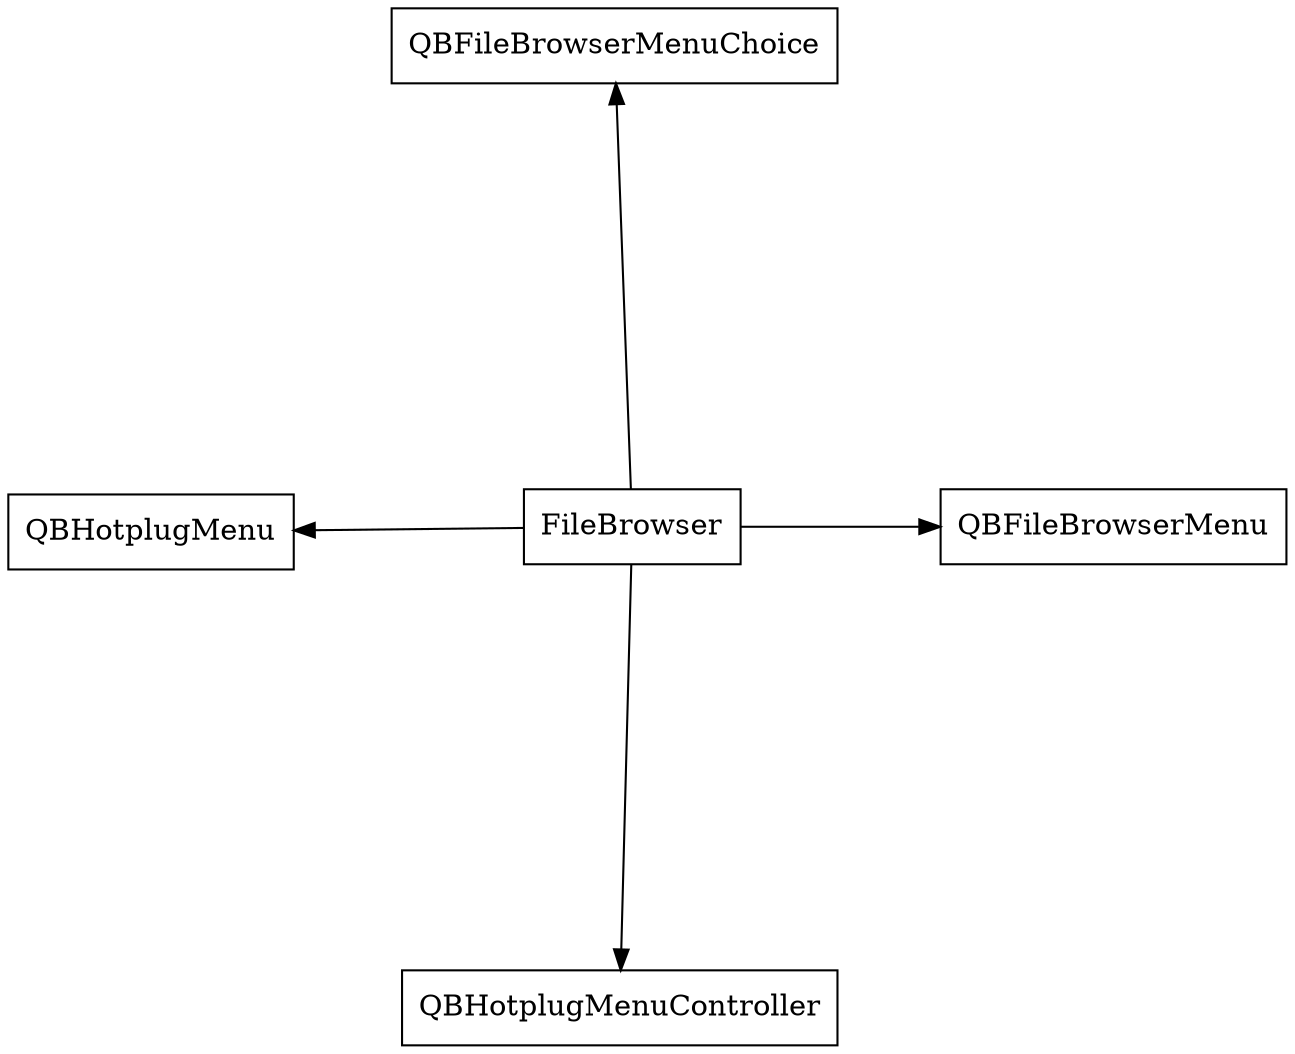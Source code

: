 digraph FileBrowserMenus {
    node [URL="\N.html" shape=box]
    graph [layout="circo"]
    FileBrowser [root=true]
    QBFileBrowserMenu
    QBFileBrowserMenuChoice
    QBHotplugMenu
    QBHotplugMenuController

    FileBrowser -> QBFileBrowserMenu
    FileBrowser -> QBFileBrowserMenuChoice
    FileBrowser -> QBHotplugMenu
    FileBrowser -> QBHotplugMenuController
}
